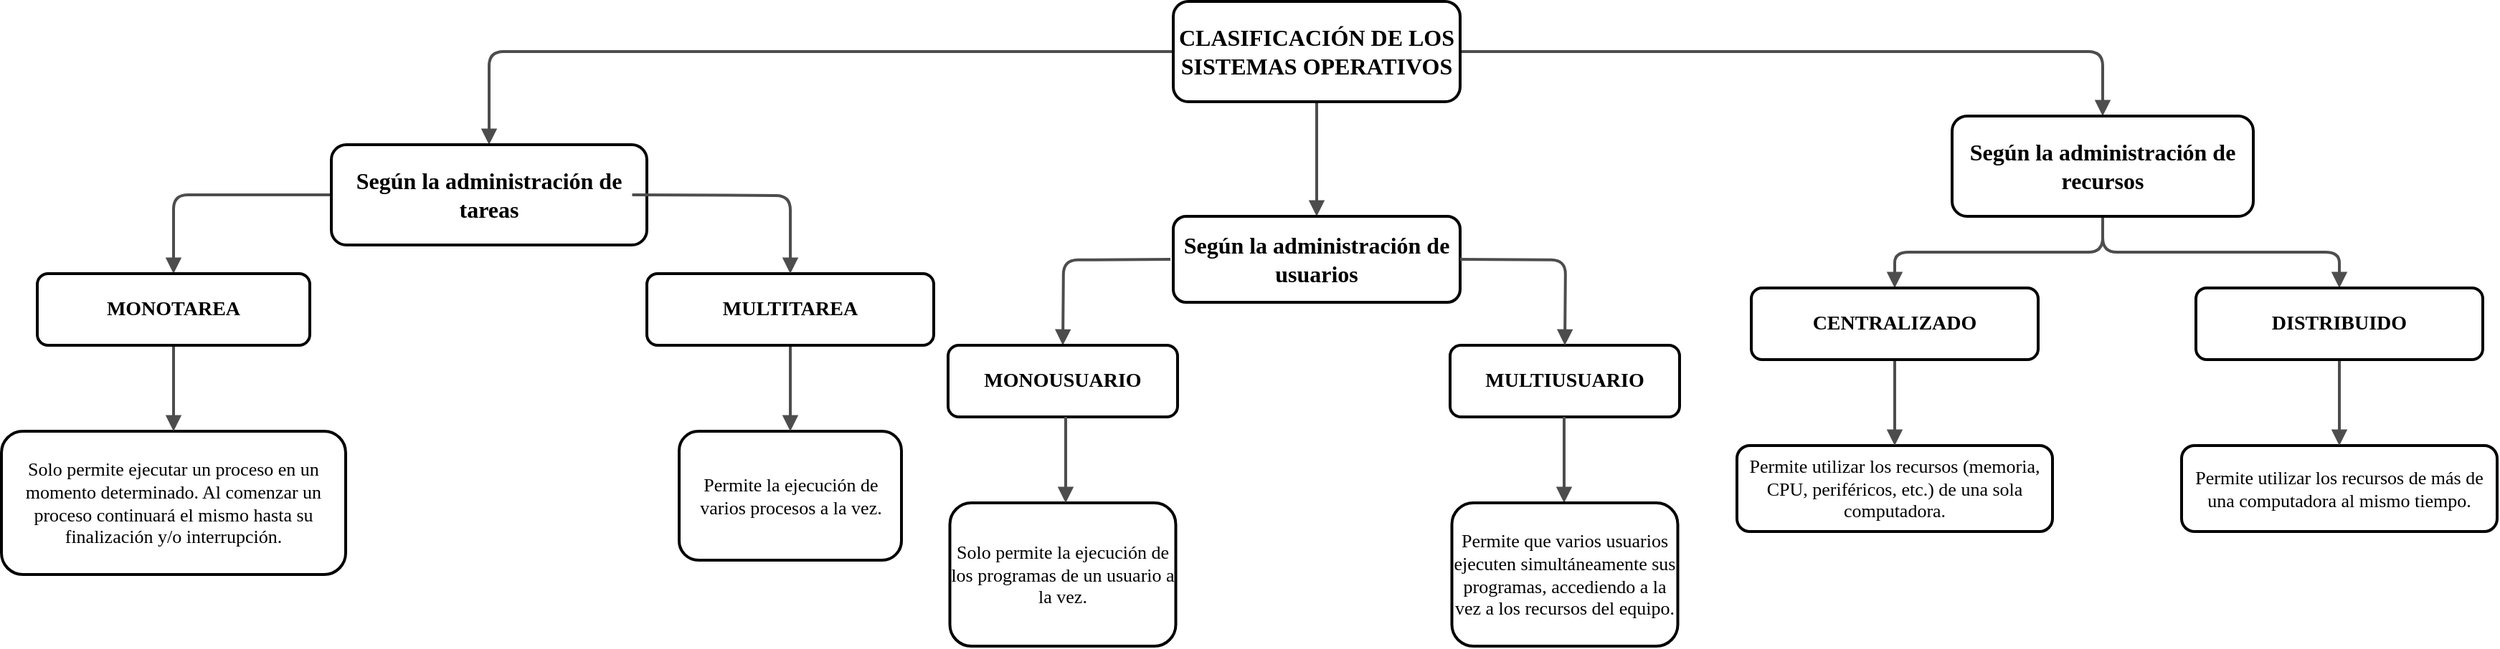 <mxfile version="24.2.9" type="github">
  <diagram name="Page-1" id="19d8dcba-68ad-dc05-1034-9cf7b2a963f6">
    <mxGraphModel dx="1274" dy="677" grid="1" gridSize="10" guides="1" tooltips="1" connect="1" arrows="1" fold="1" page="1" pageScale="1" pageWidth="1100" pageHeight="850" background="none" math="0" shadow="0">
      <root>
        <mxCell id="0" />
        <mxCell id="1" parent="0" />
        <mxCell id="218ae93e1282097f-12" value="&lt;font style=&quot;font-size: 13px;&quot;&gt;Solo permite ejecutar un proceso en un momento determinado. Al comenzar un proceso continuará el mismo hasta su finalización y/o interrupción.&lt;/font&gt;" style="whiteSpace=wrap;html=1;rounded=1;shadow=0;comic=0;strokeWidth=2;fontFamily=Verdana;align=center;fontSize=10;" parent="1" vertex="1">
          <mxGeometry x="70" y="430" width="240" height="100" as="geometry" />
        </mxCell>
        <mxCell id="218ae93e1282097f-19" value="&lt;font style=&quot;font-size: 13px;&quot;&gt;Permite la ejecución de varios procesos a la vez.&lt;/font&gt;" style="whiteSpace=wrap;html=1;rounded=1;shadow=0;comic=0;strokeWidth=2;fontFamily=Verdana;align=center;fontSize=10;" parent="1" vertex="1">
          <mxGeometry x="542.5" y="430" width="155" height="90" as="geometry" />
        </mxCell>
        <mxCell id="218ae93e1282097f-24" value="&lt;font style=&quot;font-size: 14px;&quot;&gt;&lt;b&gt;MULTIUSUARIO&lt;/b&gt;&lt;/font&gt;" style="whiteSpace=wrap;html=1;rounded=1;shadow=0;comic=0;strokeWidth=2;fontFamily=Verdana;align=center;fontSize=10;" parent="1" vertex="1">
          <mxGeometry x="1080" y="370" width="160" height="50" as="geometry" />
        </mxCell>
        <mxCell id="218ae93e1282097f-29" value="&lt;font style=&quot;font-size: 13px;&quot;&gt;Permite utilizar los recursos (memoria, CPU, periféricos, etc.) de una sola computadora.&lt;/font&gt;" style="whiteSpace=wrap;html=1;rounded=1;shadow=0;comic=0;strokeWidth=2;fontFamily=Verdana;align=center;fontSize=10;" parent="1" vertex="1">
          <mxGeometry x="1280" y="440" width="220" height="60" as="geometry" />
        </mxCell>
        <mxCell id="218ae93e1282097f-34" value="&lt;font style=&quot;font-size: 13px;&quot;&gt;Permite utilizar los recursos de más de una computadora al mismo tiempo. &lt;/font&gt;" style="whiteSpace=wrap;html=1;rounded=1;shadow=0;comic=0;strokeWidth=2;fontFamily=Verdana;align=center;fontSize=10;" parent="1" vertex="1">
          <mxGeometry x="1590" y="440" width="220" height="60" as="geometry" />
        </mxCell>
        <mxCell id="218ae93e1282097f-42" value="" style="edgeStyle=orthogonalEdgeStyle;rounded=1;html=1;labelBackgroundColor=none;endArrow=block;endFill=1;strokeColor=#4D4D4D;strokeWidth=2;fontFamily=Verdana;fontSize=12;fontStyle=1" parent="1" source="6257edae8c83ed4a-1" target="6257edae8c83ed4a-12" edge="1">
          <mxGeometry relative="1" as="geometry" />
        </mxCell>
        <mxCell id="218ae93e1282097f-43" value="" style="edgeStyle=orthogonalEdgeStyle;rounded=1;html=1;labelBackgroundColor=none;endArrow=block;endFill=1;strokeColor=#4D4D4D;strokeWidth=2;fontFamily=Verdana;fontSize=12;fontStyle=1" parent="1" source="6257edae8c83ed4a-1" target="6257edae8c83ed4a-9" edge="1">
          <mxGeometry relative="1" as="geometry" />
        </mxCell>
        <mxCell id="218ae93e1282097f-44" value="" style="edgeStyle=orthogonalEdgeStyle;rounded=1;html=1;labelBackgroundColor=none;endArrow=block;endFill=1;strokeColor=#4D4D4D;strokeWidth=2;fontFamily=Verdana;fontSize=12;fontStyle=1" parent="1" source="6257edae8c83ed4a-1" target="218ae93e1282097f-2" edge="1">
          <mxGeometry relative="1" as="geometry" />
        </mxCell>
        <mxCell id="218ae93e1282097f-46" value="" style="edgeStyle=orthogonalEdgeStyle;rounded=1;html=1;labelBackgroundColor=none;endArrow=block;endFill=1;strokeColor=#4D4D4D;strokeWidth=2;fontFamily=Verdana;fontSize=12;fontStyle=1" parent="1" source="6257edae8c83ed4a-9" target="218ae93e1282097f-8" edge="1">
          <mxGeometry relative="1" as="geometry" />
        </mxCell>
        <mxCell id="218ae93e1282097f-47" value="" style="edgeStyle=orthogonalEdgeStyle;rounded=1;html=1;labelBackgroundColor=none;endArrow=block;endFill=1;strokeColor=#4D4D4D;strokeWidth=2;fontFamily=Verdana;fontSize=12;fontStyle=1" parent="1" source="218ae93e1282097f-2" target="218ae93e1282097f-5" edge="1">
          <mxGeometry relative="1" as="geometry" />
        </mxCell>
        <mxCell id="218ae93e1282097f-48" value="" style="edgeStyle=orthogonalEdgeStyle;rounded=1;html=1;labelBackgroundColor=none;endArrow=block;endFill=1;strokeColor=#4D4D4D;strokeWidth=2;fontFamily=Verdana;fontSize=12;fontStyle=1" parent="1" source="218ae93e1282097f-2" target="6257edae8c83ed4a-24" edge="1">
          <mxGeometry relative="1" as="geometry" />
        </mxCell>
        <mxCell id="218ae93e1282097f-49" value="" style="edgeStyle=elbowEdgeStyle;rounded=1;html=1;labelBackgroundColor=none;endArrow=block;endFill=1;strokeColor=#4D4D4D;strokeWidth=2;fontFamily=Verdana;fontSize=10;" parent="1" source="218ae93e1282097f-5" target="218ae93e1282097f-34" edge="1">
          <mxGeometry relative="1" as="geometry" />
        </mxCell>
        <mxCell id="218ae93e1282097f-50" value="" style="edgeStyle=orthogonalEdgeStyle;rounded=1;html=1;labelBackgroundColor=none;endArrow=block;endFill=1;strokeColor=#4D4D4D;strokeWidth=2;fontFamily=Verdana;fontSize=10;" parent="1" source="6257edae8c83ed4a-24" target="218ae93e1282097f-29" edge="1">
          <mxGeometry relative="1" as="geometry" />
        </mxCell>
        <mxCell id="218ae93e1282097f-52" value="" style="edgeStyle=elbowEdgeStyle;rounded=1;html=1;labelBackgroundColor=none;endArrow=block;endFill=1;strokeColor=#4D4D4D;strokeWidth=2;fontFamily=Verdana;fontSize=10;" parent="1" source="6257edae8c83ed4a-21" target="218ae93e1282097f-19" edge="1">
          <mxGeometry relative="1" as="geometry" />
        </mxCell>
        <mxCell id="218ae93e1282097f-53" value="" style="edgeStyle=elbowEdgeStyle;rounded=1;html=1;labelBackgroundColor=none;endArrow=block;endFill=1;strokeColor=#4D4D4D;strokeWidth=2;fontFamily=Verdana;fontSize=10;" parent="1" source="218ae93e1282097f-8" target="218ae93e1282097f-12" edge="1">
          <mxGeometry relative="1" as="geometry" />
        </mxCell>
        <mxCell id="218ae93e1282097f-8" value="&lt;font style=&quot;font-size: 14px;&quot;&gt;MONOTAREA&lt;/font&gt;" style="whiteSpace=wrap;html=1;rounded=1;shadow=0;comic=0;strokeWidth=2;fontFamily=Verdana;align=center;fontSize=12;fontStyle=1" parent="1" vertex="1">
          <mxGeometry x="95" y="320" width="190" height="50" as="geometry" />
        </mxCell>
        <mxCell id="6257edae8c83ed4a-9" value="&lt;font style=&quot;font-size: 16px;&quot;&gt;Según la administración de tareas &lt;/font&gt;" style="whiteSpace=wrap;html=1;rounded=1;shadow=0;comic=0;strokeWidth=2;fontFamily=Verdana;align=center;fontSize=12;fontStyle=1" parent="1" vertex="1">
          <mxGeometry x="300" y="230" width="220" height="70" as="geometry" />
        </mxCell>
        <mxCell id="6257edae8c83ed4a-21" value="&lt;font style=&quot;font-size: 14px;&quot;&gt;MULTITAREA&lt;/font&gt;" style="whiteSpace=wrap;html=1;rounded=1;shadow=0;comic=0;strokeWidth=2;fontFamily=Verdana;align=center;fontSize=12;fontStyle=1" parent="1" vertex="1">
          <mxGeometry x="520" y="320" width="200" height="50" as="geometry" />
        </mxCell>
        <mxCell id="6257edae8c83ed4a-12" value="&lt;font style=&quot;font-size: 16px;&quot;&gt;Según la administración de usuarios&lt;/font&gt;" style="whiteSpace=wrap;html=1;rounded=1;shadow=0;comic=0;strokeWidth=2;fontFamily=Verdana;align=center;fontSize=12;fontStyle=1" parent="1" vertex="1">
          <mxGeometry x="887" y="280" width="200" height="60" as="geometry" />
        </mxCell>
        <mxCell id="6257edae8c83ed4a-1" value="&lt;font style=&quot;font-size: 16px;&quot;&gt;CLASIFICACIÓN DE LOS SISTEMAS OPERATIVOS&lt;/font&gt;" style="whiteSpace=wrap;html=1;rounded=1;shadow=0;comic=0;strokeWidth=2;fontFamily=Verdana;align=center;fontSize=12;fontStyle=1" parent="1" vertex="1">
          <mxGeometry x="887" y="130" width="200" height="70" as="geometry" />
        </mxCell>
        <mxCell id="218ae93e1282097f-2" value="&lt;font style=&quot;font-size: 16px;&quot;&gt;Según la administración de recursos&lt;/font&gt;" style="whiteSpace=wrap;html=1;rounded=1;shadow=0;comic=0;strokeWidth=2;fontFamily=Verdana;align=center;fontSize=12;fontStyle=1" parent="1" vertex="1">
          <mxGeometry x="1430" y="210" width="210" height="70" as="geometry" />
        </mxCell>
        <mxCell id="6257edae8c83ed4a-24" value="&lt;font style=&quot;font-size: 14px;&quot;&gt;CENTRALIZADO&lt;/font&gt;" style="whiteSpace=wrap;html=1;rounded=1;shadow=0;comic=0;strokeWidth=2;fontFamily=Verdana;align=center;fontSize=12;fontStyle=1" parent="1" vertex="1">
          <mxGeometry x="1290" y="330" width="200" height="50" as="geometry" />
        </mxCell>
        <mxCell id="218ae93e1282097f-5" value="&lt;font style=&quot;font-size: 14px;&quot;&gt;DISTRIBUIDO&lt;/font&gt;" style="whiteSpace=wrap;html=1;rounded=1;shadow=0;comic=0;strokeWidth=2;fontFamily=Verdana;align=center;fontSize=12;fontStyle=1" parent="1" vertex="1">
          <mxGeometry x="1600" y="330" width="200" height="50" as="geometry" />
        </mxCell>
        <mxCell id="xEqYbsiVwtmEmq_UK_6g-5" value="" style="edgeStyle=orthogonalEdgeStyle;rounded=1;html=1;labelBackgroundColor=none;endArrow=block;endFill=1;strokeColor=#4D4D4D;strokeWidth=2;fontFamily=Verdana;fontSize=12;fontStyle=1;entryX=0.5;entryY=0;entryDx=0;entryDy=0;" edge="1" parent="1" target="6257edae8c83ed4a-21">
          <mxGeometry relative="1" as="geometry">
            <mxPoint x="509.75" y="265" as="sourcePoint" />
            <mxPoint x="669.75" y="320" as="targetPoint" />
          </mxGeometry>
        </mxCell>
        <mxCell id="xEqYbsiVwtmEmq_UK_6g-6" value="" style="edgeStyle=orthogonalEdgeStyle;rounded=1;html=1;labelBackgroundColor=none;endArrow=block;endFill=1;strokeColor=#4D4D4D;strokeWidth=2;fontFamily=Verdana;fontSize=12;fontStyle=1;" edge="1" parent="1">
          <mxGeometry relative="1" as="geometry">
            <mxPoint x="1087" y="310" as="sourcePoint" />
            <mxPoint x="1160" y="370" as="targetPoint" />
          </mxGeometry>
        </mxCell>
        <mxCell id="xEqYbsiVwtmEmq_UK_6g-7" value="" style="edgeStyle=orthogonalEdgeStyle;rounded=1;html=1;labelBackgroundColor=none;endArrow=block;endFill=1;strokeColor=#4D4D4D;strokeWidth=2;fontFamily=Verdana;fontSize=12;fontStyle=1" edge="1" parent="1">
          <mxGeometry relative="1" as="geometry">
            <mxPoint x="885" y="310" as="sourcePoint" />
            <mxPoint x="810" y="370" as="targetPoint" />
          </mxGeometry>
        </mxCell>
        <mxCell id="xEqYbsiVwtmEmq_UK_6g-8" value="&lt;b&gt;&lt;font style=&quot;font-size: 14px;&quot;&gt;MONOUSUARIO&lt;/font&gt;&lt;/b&gt;" style="whiteSpace=wrap;html=1;rounded=1;shadow=0;comic=0;strokeWidth=2;fontFamily=Verdana;align=center;fontSize=10;" vertex="1" parent="1">
          <mxGeometry x="730" y="370" width="160" height="50" as="geometry" />
        </mxCell>
        <mxCell id="xEqYbsiVwtmEmq_UK_6g-9" value="&lt;font style=&quot;font-size: 13px;&quot;&gt;Solo permite la ejecución de los programas de un usuario a la vez. &lt;/font&gt;" style="whiteSpace=wrap;html=1;rounded=1;shadow=0;comic=0;strokeWidth=2;fontFamily=Verdana;align=center;fontSize=10;" vertex="1" parent="1">
          <mxGeometry x="731.25" y="480" width="157.5" height="100" as="geometry" />
        </mxCell>
        <mxCell id="xEqYbsiVwtmEmq_UK_6g-10" value="" style="edgeStyle=elbowEdgeStyle;rounded=1;html=1;labelBackgroundColor=none;endArrow=block;endFill=1;strokeColor=#4D4D4D;strokeWidth=2;fontFamily=Verdana;fontSize=10;" edge="1" parent="1">
          <mxGeometry relative="1" as="geometry">
            <mxPoint x="812" y="420" as="sourcePoint" />
            <mxPoint x="812" y="480" as="targetPoint" />
          </mxGeometry>
        </mxCell>
        <mxCell id="xEqYbsiVwtmEmq_UK_6g-11" value="" style="edgeStyle=elbowEdgeStyle;rounded=1;html=1;labelBackgroundColor=none;endArrow=block;endFill=1;strokeColor=#4D4D4D;strokeWidth=2;fontFamily=Verdana;fontSize=10;" edge="1" parent="1">
          <mxGeometry relative="1" as="geometry">
            <mxPoint x="1159.5" y="420" as="sourcePoint" />
            <mxPoint x="1159.5" y="480" as="targetPoint" />
          </mxGeometry>
        </mxCell>
        <mxCell id="xEqYbsiVwtmEmq_UK_6g-12" value="&lt;font style=&quot;font-size: 13px;&quot;&gt;Permite que varios usuarios ejecuten simultáneamente sus programas, accediendo a la vez a los recursos del equipo. &lt;/font&gt;" style="whiteSpace=wrap;html=1;rounded=1;shadow=0;comic=0;strokeWidth=2;fontFamily=Verdana;align=center;fontSize=10;" vertex="1" parent="1">
          <mxGeometry x="1081.25" y="480" width="157.5" height="100" as="geometry" />
        </mxCell>
      </root>
    </mxGraphModel>
  </diagram>
</mxfile>
